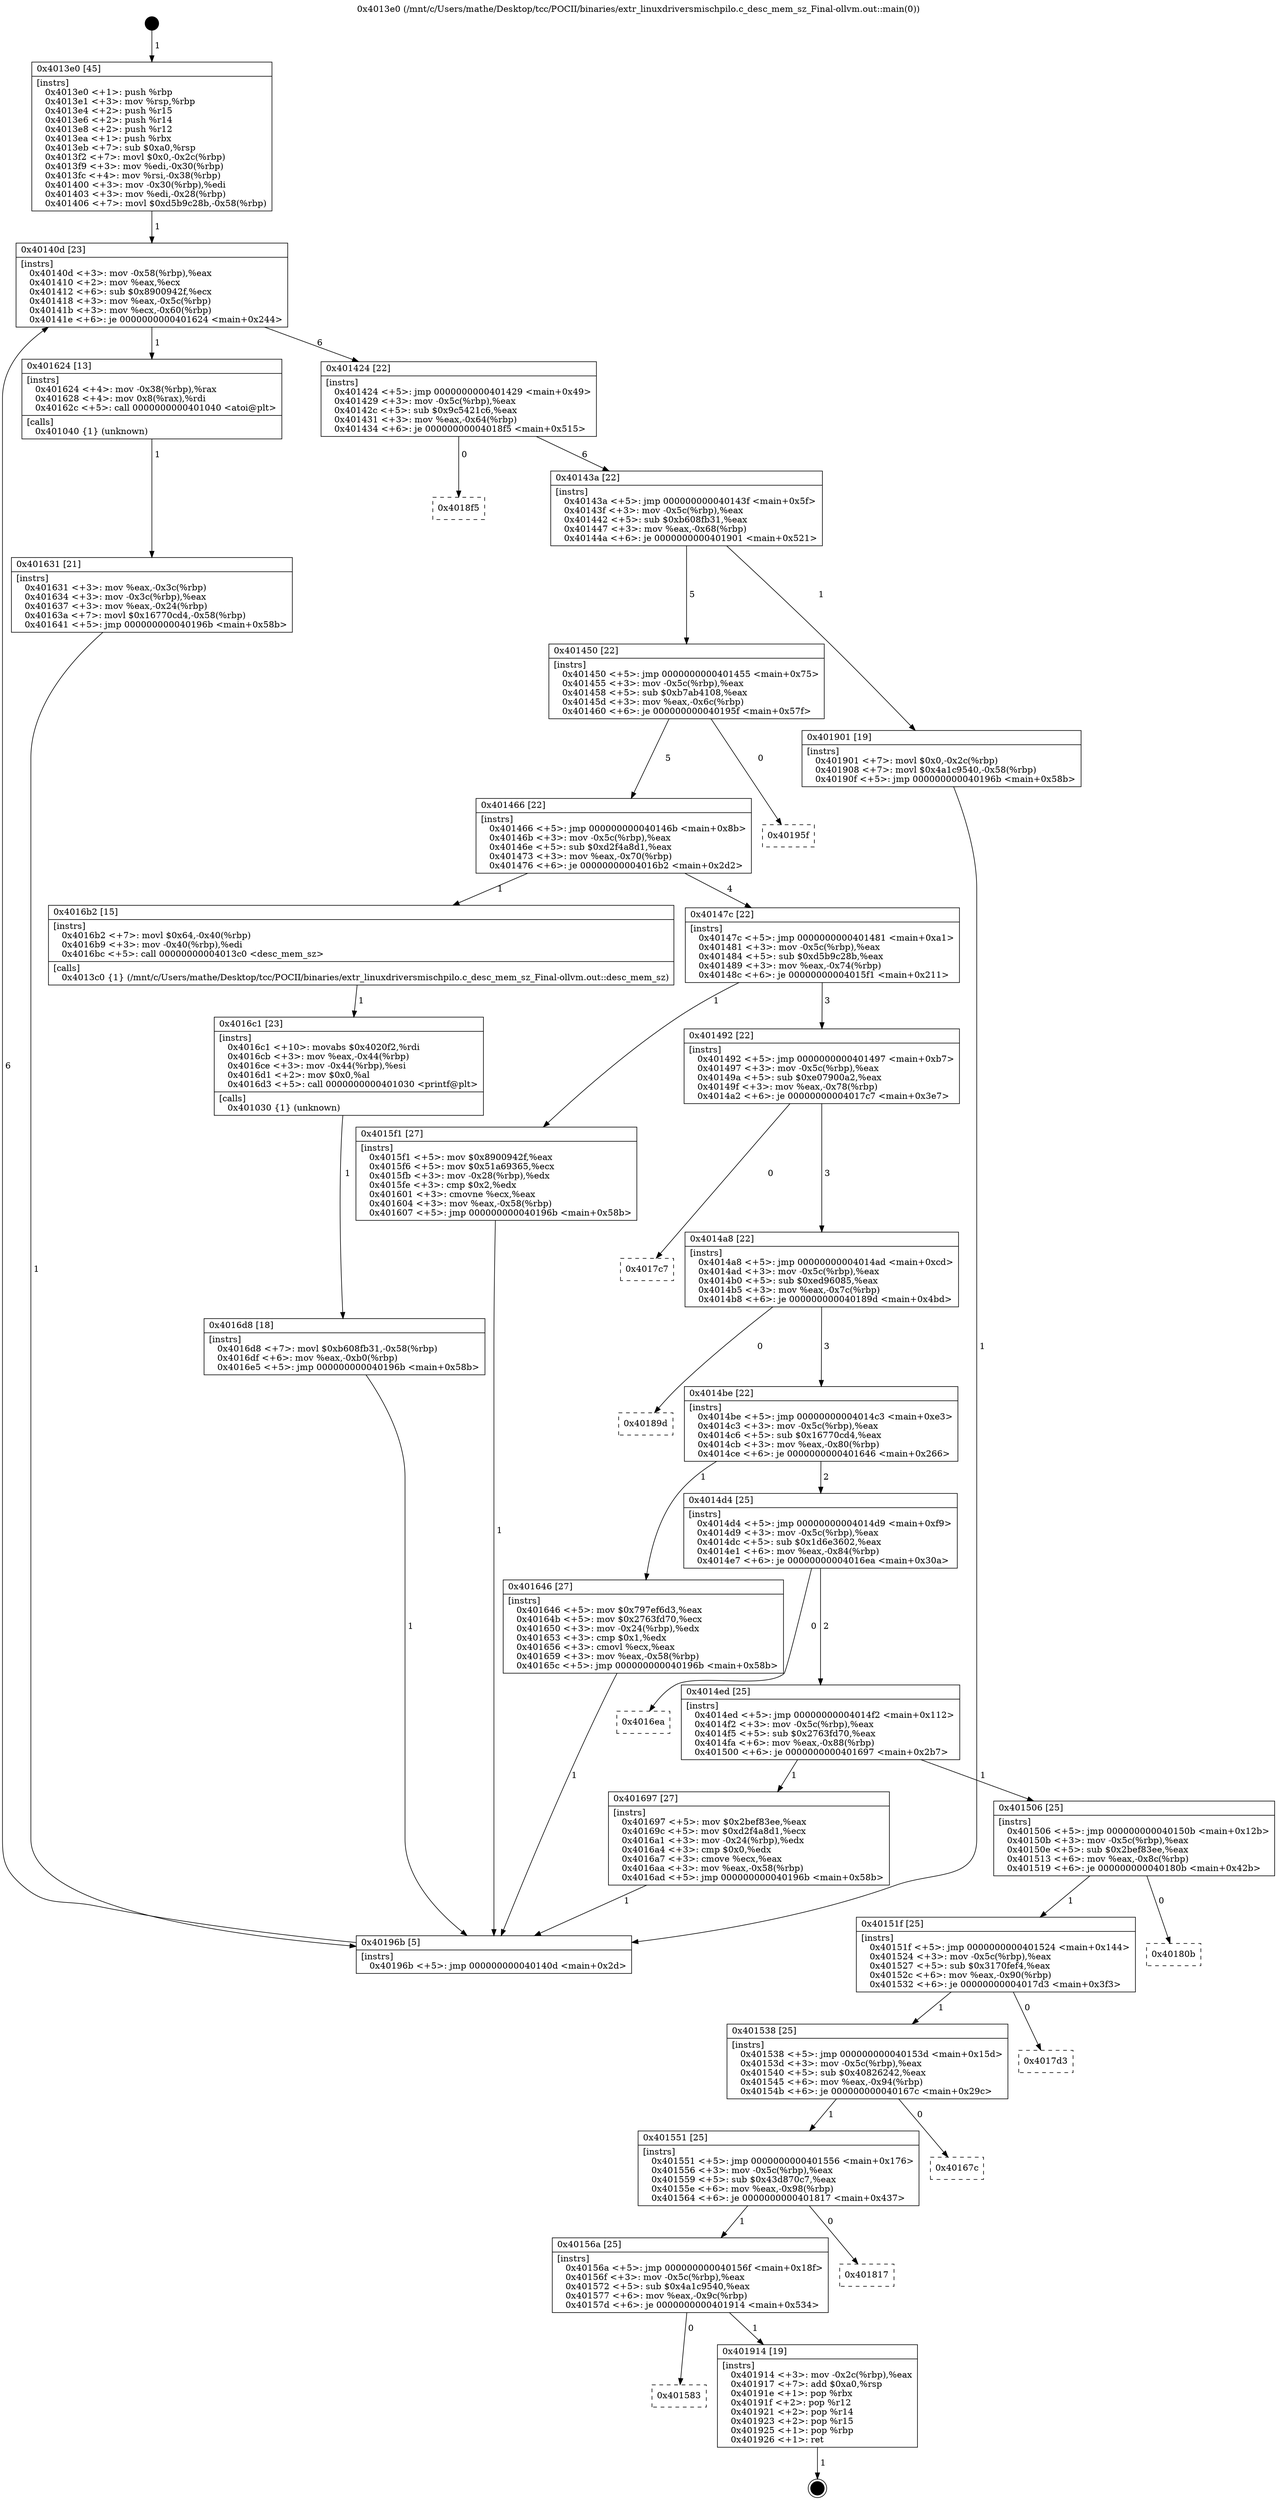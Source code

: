 digraph "0x4013e0" {
  label = "0x4013e0 (/mnt/c/Users/mathe/Desktop/tcc/POCII/binaries/extr_linuxdriversmischpilo.c_desc_mem_sz_Final-ollvm.out::main(0))"
  labelloc = "t"
  node[shape=record]

  Entry [label="",width=0.3,height=0.3,shape=circle,fillcolor=black,style=filled]
  "0x40140d" [label="{
     0x40140d [23]\l
     | [instrs]\l
     &nbsp;&nbsp;0x40140d \<+3\>: mov -0x58(%rbp),%eax\l
     &nbsp;&nbsp;0x401410 \<+2\>: mov %eax,%ecx\l
     &nbsp;&nbsp;0x401412 \<+6\>: sub $0x8900942f,%ecx\l
     &nbsp;&nbsp;0x401418 \<+3\>: mov %eax,-0x5c(%rbp)\l
     &nbsp;&nbsp;0x40141b \<+3\>: mov %ecx,-0x60(%rbp)\l
     &nbsp;&nbsp;0x40141e \<+6\>: je 0000000000401624 \<main+0x244\>\l
  }"]
  "0x401624" [label="{
     0x401624 [13]\l
     | [instrs]\l
     &nbsp;&nbsp;0x401624 \<+4\>: mov -0x38(%rbp),%rax\l
     &nbsp;&nbsp;0x401628 \<+4\>: mov 0x8(%rax),%rdi\l
     &nbsp;&nbsp;0x40162c \<+5\>: call 0000000000401040 \<atoi@plt\>\l
     | [calls]\l
     &nbsp;&nbsp;0x401040 \{1\} (unknown)\l
  }"]
  "0x401424" [label="{
     0x401424 [22]\l
     | [instrs]\l
     &nbsp;&nbsp;0x401424 \<+5\>: jmp 0000000000401429 \<main+0x49\>\l
     &nbsp;&nbsp;0x401429 \<+3\>: mov -0x5c(%rbp),%eax\l
     &nbsp;&nbsp;0x40142c \<+5\>: sub $0x9c5421c6,%eax\l
     &nbsp;&nbsp;0x401431 \<+3\>: mov %eax,-0x64(%rbp)\l
     &nbsp;&nbsp;0x401434 \<+6\>: je 00000000004018f5 \<main+0x515\>\l
  }"]
  Exit [label="",width=0.3,height=0.3,shape=circle,fillcolor=black,style=filled,peripheries=2]
  "0x4018f5" [label="{
     0x4018f5\l
  }", style=dashed]
  "0x40143a" [label="{
     0x40143a [22]\l
     | [instrs]\l
     &nbsp;&nbsp;0x40143a \<+5\>: jmp 000000000040143f \<main+0x5f\>\l
     &nbsp;&nbsp;0x40143f \<+3\>: mov -0x5c(%rbp),%eax\l
     &nbsp;&nbsp;0x401442 \<+5\>: sub $0xb608fb31,%eax\l
     &nbsp;&nbsp;0x401447 \<+3\>: mov %eax,-0x68(%rbp)\l
     &nbsp;&nbsp;0x40144a \<+6\>: je 0000000000401901 \<main+0x521\>\l
  }"]
  "0x401583" [label="{
     0x401583\l
  }", style=dashed]
  "0x401901" [label="{
     0x401901 [19]\l
     | [instrs]\l
     &nbsp;&nbsp;0x401901 \<+7\>: movl $0x0,-0x2c(%rbp)\l
     &nbsp;&nbsp;0x401908 \<+7\>: movl $0x4a1c9540,-0x58(%rbp)\l
     &nbsp;&nbsp;0x40190f \<+5\>: jmp 000000000040196b \<main+0x58b\>\l
  }"]
  "0x401450" [label="{
     0x401450 [22]\l
     | [instrs]\l
     &nbsp;&nbsp;0x401450 \<+5\>: jmp 0000000000401455 \<main+0x75\>\l
     &nbsp;&nbsp;0x401455 \<+3\>: mov -0x5c(%rbp),%eax\l
     &nbsp;&nbsp;0x401458 \<+5\>: sub $0xb7ab4108,%eax\l
     &nbsp;&nbsp;0x40145d \<+3\>: mov %eax,-0x6c(%rbp)\l
     &nbsp;&nbsp;0x401460 \<+6\>: je 000000000040195f \<main+0x57f\>\l
  }"]
  "0x401914" [label="{
     0x401914 [19]\l
     | [instrs]\l
     &nbsp;&nbsp;0x401914 \<+3\>: mov -0x2c(%rbp),%eax\l
     &nbsp;&nbsp;0x401917 \<+7\>: add $0xa0,%rsp\l
     &nbsp;&nbsp;0x40191e \<+1\>: pop %rbx\l
     &nbsp;&nbsp;0x40191f \<+2\>: pop %r12\l
     &nbsp;&nbsp;0x401921 \<+2\>: pop %r14\l
     &nbsp;&nbsp;0x401923 \<+2\>: pop %r15\l
     &nbsp;&nbsp;0x401925 \<+1\>: pop %rbp\l
     &nbsp;&nbsp;0x401926 \<+1\>: ret\l
  }"]
  "0x40195f" [label="{
     0x40195f\l
  }", style=dashed]
  "0x401466" [label="{
     0x401466 [22]\l
     | [instrs]\l
     &nbsp;&nbsp;0x401466 \<+5\>: jmp 000000000040146b \<main+0x8b\>\l
     &nbsp;&nbsp;0x40146b \<+3\>: mov -0x5c(%rbp),%eax\l
     &nbsp;&nbsp;0x40146e \<+5\>: sub $0xd2f4a8d1,%eax\l
     &nbsp;&nbsp;0x401473 \<+3\>: mov %eax,-0x70(%rbp)\l
     &nbsp;&nbsp;0x401476 \<+6\>: je 00000000004016b2 \<main+0x2d2\>\l
  }"]
  "0x40156a" [label="{
     0x40156a [25]\l
     | [instrs]\l
     &nbsp;&nbsp;0x40156a \<+5\>: jmp 000000000040156f \<main+0x18f\>\l
     &nbsp;&nbsp;0x40156f \<+3\>: mov -0x5c(%rbp),%eax\l
     &nbsp;&nbsp;0x401572 \<+5\>: sub $0x4a1c9540,%eax\l
     &nbsp;&nbsp;0x401577 \<+6\>: mov %eax,-0x9c(%rbp)\l
     &nbsp;&nbsp;0x40157d \<+6\>: je 0000000000401914 \<main+0x534\>\l
  }"]
  "0x4016b2" [label="{
     0x4016b2 [15]\l
     | [instrs]\l
     &nbsp;&nbsp;0x4016b2 \<+7\>: movl $0x64,-0x40(%rbp)\l
     &nbsp;&nbsp;0x4016b9 \<+3\>: mov -0x40(%rbp),%edi\l
     &nbsp;&nbsp;0x4016bc \<+5\>: call 00000000004013c0 \<desc_mem_sz\>\l
     | [calls]\l
     &nbsp;&nbsp;0x4013c0 \{1\} (/mnt/c/Users/mathe/Desktop/tcc/POCII/binaries/extr_linuxdriversmischpilo.c_desc_mem_sz_Final-ollvm.out::desc_mem_sz)\l
  }"]
  "0x40147c" [label="{
     0x40147c [22]\l
     | [instrs]\l
     &nbsp;&nbsp;0x40147c \<+5\>: jmp 0000000000401481 \<main+0xa1\>\l
     &nbsp;&nbsp;0x401481 \<+3\>: mov -0x5c(%rbp),%eax\l
     &nbsp;&nbsp;0x401484 \<+5\>: sub $0xd5b9c28b,%eax\l
     &nbsp;&nbsp;0x401489 \<+3\>: mov %eax,-0x74(%rbp)\l
     &nbsp;&nbsp;0x40148c \<+6\>: je 00000000004015f1 \<main+0x211\>\l
  }"]
  "0x401817" [label="{
     0x401817\l
  }", style=dashed]
  "0x4015f1" [label="{
     0x4015f1 [27]\l
     | [instrs]\l
     &nbsp;&nbsp;0x4015f1 \<+5\>: mov $0x8900942f,%eax\l
     &nbsp;&nbsp;0x4015f6 \<+5\>: mov $0x51a69365,%ecx\l
     &nbsp;&nbsp;0x4015fb \<+3\>: mov -0x28(%rbp),%edx\l
     &nbsp;&nbsp;0x4015fe \<+3\>: cmp $0x2,%edx\l
     &nbsp;&nbsp;0x401601 \<+3\>: cmovne %ecx,%eax\l
     &nbsp;&nbsp;0x401604 \<+3\>: mov %eax,-0x58(%rbp)\l
     &nbsp;&nbsp;0x401607 \<+5\>: jmp 000000000040196b \<main+0x58b\>\l
  }"]
  "0x401492" [label="{
     0x401492 [22]\l
     | [instrs]\l
     &nbsp;&nbsp;0x401492 \<+5\>: jmp 0000000000401497 \<main+0xb7\>\l
     &nbsp;&nbsp;0x401497 \<+3\>: mov -0x5c(%rbp),%eax\l
     &nbsp;&nbsp;0x40149a \<+5\>: sub $0xe07900a2,%eax\l
     &nbsp;&nbsp;0x40149f \<+3\>: mov %eax,-0x78(%rbp)\l
     &nbsp;&nbsp;0x4014a2 \<+6\>: je 00000000004017c7 \<main+0x3e7\>\l
  }"]
  "0x40196b" [label="{
     0x40196b [5]\l
     | [instrs]\l
     &nbsp;&nbsp;0x40196b \<+5\>: jmp 000000000040140d \<main+0x2d\>\l
  }"]
  "0x4013e0" [label="{
     0x4013e0 [45]\l
     | [instrs]\l
     &nbsp;&nbsp;0x4013e0 \<+1\>: push %rbp\l
     &nbsp;&nbsp;0x4013e1 \<+3\>: mov %rsp,%rbp\l
     &nbsp;&nbsp;0x4013e4 \<+2\>: push %r15\l
     &nbsp;&nbsp;0x4013e6 \<+2\>: push %r14\l
     &nbsp;&nbsp;0x4013e8 \<+2\>: push %r12\l
     &nbsp;&nbsp;0x4013ea \<+1\>: push %rbx\l
     &nbsp;&nbsp;0x4013eb \<+7\>: sub $0xa0,%rsp\l
     &nbsp;&nbsp;0x4013f2 \<+7\>: movl $0x0,-0x2c(%rbp)\l
     &nbsp;&nbsp;0x4013f9 \<+3\>: mov %edi,-0x30(%rbp)\l
     &nbsp;&nbsp;0x4013fc \<+4\>: mov %rsi,-0x38(%rbp)\l
     &nbsp;&nbsp;0x401400 \<+3\>: mov -0x30(%rbp),%edi\l
     &nbsp;&nbsp;0x401403 \<+3\>: mov %edi,-0x28(%rbp)\l
     &nbsp;&nbsp;0x401406 \<+7\>: movl $0xd5b9c28b,-0x58(%rbp)\l
  }"]
  "0x401631" [label="{
     0x401631 [21]\l
     | [instrs]\l
     &nbsp;&nbsp;0x401631 \<+3\>: mov %eax,-0x3c(%rbp)\l
     &nbsp;&nbsp;0x401634 \<+3\>: mov -0x3c(%rbp),%eax\l
     &nbsp;&nbsp;0x401637 \<+3\>: mov %eax,-0x24(%rbp)\l
     &nbsp;&nbsp;0x40163a \<+7\>: movl $0x16770cd4,-0x58(%rbp)\l
     &nbsp;&nbsp;0x401641 \<+5\>: jmp 000000000040196b \<main+0x58b\>\l
  }"]
  "0x401551" [label="{
     0x401551 [25]\l
     | [instrs]\l
     &nbsp;&nbsp;0x401551 \<+5\>: jmp 0000000000401556 \<main+0x176\>\l
     &nbsp;&nbsp;0x401556 \<+3\>: mov -0x5c(%rbp),%eax\l
     &nbsp;&nbsp;0x401559 \<+5\>: sub $0x43d870c7,%eax\l
     &nbsp;&nbsp;0x40155e \<+6\>: mov %eax,-0x98(%rbp)\l
     &nbsp;&nbsp;0x401564 \<+6\>: je 0000000000401817 \<main+0x437\>\l
  }"]
  "0x4017c7" [label="{
     0x4017c7\l
  }", style=dashed]
  "0x4014a8" [label="{
     0x4014a8 [22]\l
     | [instrs]\l
     &nbsp;&nbsp;0x4014a8 \<+5\>: jmp 00000000004014ad \<main+0xcd\>\l
     &nbsp;&nbsp;0x4014ad \<+3\>: mov -0x5c(%rbp),%eax\l
     &nbsp;&nbsp;0x4014b0 \<+5\>: sub $0xed96085,%eax\l
     &nbsp;&nbsp;0x4014b5 \<+3\>: mov %eax,-0x7c(%rbp)\l
     &nbsp;&nbsp;0x4014b8 \<+6\>: je 000000000040189d \<main+0x4bd\>\l
  }"]
  "0x40167c" [label="{
     0x40167c\l
  }", style=dashed]
  "0x40189d" [label="{
     0x40189d\l
  }", style=dashed]
  "0x4014be" [label="{
     0x4014be [22]\l
     | [instrs]\l
     &nbsp;&nbsp;0x4014be \<+5\>: jmp 00000000004014c3 \<main+0xe3\>\l
     &nbsp;&nbsp;0x4014c3 \<+3\>: mov -0x5c(%rbp),%eax\l
     &nbsp;&nbsp;0x4014c6 \<+5\>: sub $0x16770cd4,%eax\l
     &nbsp;&nbsp;0x4014cb \<+3\>: mov %eax,-0x80(%rbp)\l
     &nbsp;&nbsp;0x4014ce \<+6\>: je 0000000000401646 \<main+0x266\>\l
  }"]
  "0x401538" [label="{
     0x401538 [25]\l
     | [instrs]\l
     &nbsp;&nbsp;0x401538 \<+5\>: jmp 000000000040153d \<main+0x15d\>\l
     &nbsp;&nbsp;0x40153d \<+3\>: mov -0x5c(%rbp),%eax\l
     &nbsp;&nbsp;0x401540 \<+5\>: sub $0x40826242,%eax\l
     &nbsp;&nbsp;0x401545 \<+6\>: mov %eax,-0x94(%rbp)\l
     &nbsp;&nbsp;0x40154b \<+6\>: je 000000000040167c \<main+0x29c\>\l
  }"]
  "0x401646" [label="{
     0x401646 [27]\l
     | [instrs]\l
     &nbsp;&nbsp;0x401646 \<+5\>: mov $0x797ef6d3,%eax\l
     &nbsp;&nbsp;0x40164b \<+5\>: mov $0x2763fd70,%ecx\l
     &nbsp;&nbsp;0x401650 \<+3\>: mov -0x24(%rbp),%edx\l
     &nbsp;&nbsp;0x401653 \<+3\>: cmp $0x1,%edx\l
     &nbsp;&nbsp;0x401656 \<+3\>: cmovl %ecx,%eax\l
     &nbsp;&nbsp;0x401659 \<+3\>: mov %eax,-0x58(%rbp)\l
     &nbsp;&nbsp;0x40165c \<+5\>: jmp 000000000040196b \<main+0x58b\>\l
  }"]
  "0x4014d4" [label="{
     0x4014d4 [25]\l
     | [instrs]\l
     &nbsp;&nbsp;0x4014d4 \<+5\>: jmp 00000000004014d9 \<main+0xf9\>\l
     &nbsp;&nbsp;0x4014d9 \<+3\>: mov -0x5c(%rbp),%eax\l
     &nbsp;&nbsp;0x4014dc \<+5\>: sub $0x1d6e3602,%eax\l
     &nbsp;&nbsp;0x4014e1 \<+6\>: mov %eax,-0x84(%rbp)\l
     &nbsp;&nbsp;0x4014e7 \<+6\>: je 00000000004016ea \<main+0x30a\>\l
  }"]
  "0x4017d3" [label="{
     0x4017d3\l
  }", style=dashed]
  "0x4016ea" [label="{
     0x4016ea\l
  }", style=dashed]
  "0x4014ed" [label="{
     0x4014ed [25]\l
     | [instrs]\l
     &nbsp;&nbsp;0x4014ed \<+5\>: jmp 00000000004014f2 \<main+0x112\>\l
     &nbsp;&nbsp;0x4014f2 \<+3\>: mov -0x5c(%rbp),%eax\l
     &nbsp;&nbsp;0x4014f5 \<+5\>: sub $0x2763fd70,%eax\l
     &nbsp;&nbsp;0x4014fa \<+6\>: mov %eax,-0x88(%rbp)\l
     &nbsp;&nbsp;0x401500 \<+6\>: je 0000000000401697 \<main+0x2b7\>\l
  }"]
  "0x40151f" [label="{
     0x40151f [25]\l
     | [instrs]\l
     &nbsp;&nbsp;0x40151f \<+5\>: jmp 0000000000401524 \<main+0x144\>\l
     &nbsp;&nbsp;0x401524 \<+3\>: mov -0x5c(%rbp),%eax\l
     &nbsp;&nbsp;0x401527 \<+5\>: sub $0x3170fef4,%eax\l
     &nbsp;&nbsp;0x40152c \<+6\>: mov %eax,-0x90(%rbp)\l
     &nbsp;&nbsp;0x401532 \<+6\>: je 00000000004017d3 \<main+0x3f3\>\l
  }"]
  "0x401697" [label="{
     0x401697 [27]\l
     | [instrs]\l
     &nbsp;&nbsp;0x401697 \<+5\>: mov $0x2bef83ee,%eax\l
     &nbsp;&nbsp;0x40169c \<+5\>: mov $0xd2f4a8d1,%ecx\l
     &nbsp;&nbsp;0x4016a1 \<+3\>: mov -0x24(%rbp),%edx\l
     &nbsp;&nbsp;0x4016a4 \<+3\>: cmp $0x0,%edx\l
     &nbsp;&nbsp;0x4016a7 \<+3\>: cmove %ecx,%eax\l
     &nbsp;&nbsp;0x4016aa \<+3\>: mov %eax,-0x58(%rbp)\l
     &nbsp;&nbsp;0x4016ad \<+5\>: jmp 000000000040196b \<main+0x58b\>\l
  }"]
  "0x401506" [label="{
     0x401506 [25]\l
     | [instrs]\l
     &nbsp;&nbsp;0x401506 \<+5\>: jmp 000000000040150b \<main+0x12b\>\l
     &nbsp;&nbsp;0x40150b \<+3\>: mov -0x5c(%rbp),%eax\l
     &nbsp;&nbsp;0x40150e \<+5\>: sub $0x2bef83ee,%eax\l
     &nbsp;&nbsp;0x401513 \<+6\>: mov %eax,-0x8c(%rbp)\l
     &nbsp;&nbsp;0x401519 \<+6\>: je 000000000040180b \<main+0x42b\>\l
  }"]
  "0x4016c1" [label="{
     0x4016c1 [23]\l
     | [instrs]\l
     &nbsp;&nbsp;0x4016c1 \<+10\>: movabs $0x4020f2,%rdi\l
     &nbsp;&nbsp;0x4016cb \<+3\>: mov %eax,-0x44(%rbp)\l
     &nbsp;&nbsp;0x4016ce \<+3\>: mov -0x44(%rbp),%esi\l
     &nbsp;&nbsp;0x4016d1 \<+2\>: mov $0x0,%al\l
     &nbsp;&nbsp;0x4016d3 \<+5\>: call 0000000000401030 \<printf@plt\>\l
     | [calls]\l
     &nbsp;&nbsp;0x401030 \{1\} (unknown)\l
  }"]
  "0x4016d8" [label="{
     0x4016d8 [18]\l
     | [instrs]\l
     &nbsp;&nbsp;0x4016d8 \<+7\>: movl $0xb608fb31,-0x58(%rbp)\l
     &nbsp;&nbsp;0x4016df \<+6\>: mov %eax,-0xb0(%rbp)\l
     &nbsp;&nbsp;0x4016e5 \<+5\>: jmp 000000000040196b \<main+0x58b\>\l
  }"]
  "0x40180b" [label="{
     0x40180b\l
  }", style=dashed]
  Entry -> "0x4013e0" [label=" 1"]
  "0x40140d" -> "0x401624" [label=" 1"]
  "0x40140d" -> "0x401424" [label=" 6"]
  "0x401914" -> Exit [label=" 1"]
  "0x401424" -> "0x4018f5" [label=" 0"]
  "0x401424" -> "0x40143a" [label=" 6"]
  "0x40156a" -> "0x401583" [label=" 0"]
  "0x40143a" -> "0x401901" [label=" 1"]
  "0x40143a" -> "0x401450" [label=" 5"]
  "0x40156a" -> "0x401914" [label=" 1"]
  "0x401450" -> "0x40195f" [label=" 0"]
  "0x401450" -> "0x401466" [label=" 5"]
  "0x401551" -> "0x40156a" [label=" 1"]
  "0x401466" -> "0x4016b2" [label=" 1"]
  "0x401466" -> "0x40147c" [label=" 4"]
  "0x401551" -> "0x401817" [label=" 0"]
  "0x40147c" -> "0x4015f1" [label=" 1"]
  "0x40147c" -> "0x401492" [label=" 3"]
  "0x4015f1" -> "0x40196b" [label=" 1"]
  "0x4013e0" -> "0x40140d" [label=" 1"]
  "0x40196b" -> "0x40140d" [label=" 6"]
  "0x401624" -> "0x401631" [label=" 1"]
  "0x401631" -> "0x40196b" [label=" 1"]
  "0x401538" -> "0x401551" [label=" 1"]
  "0x401492" -> "0x4017c7" [label=" 0"]
  "0x401492" -> "0x4014a8" [label=" 3"]
  "0x401538" -> "0x40167c" [label=" 0"]
  "0x4014a8" -> "0x40189d" [label=" 0"]
  "0x4014a8" -> "0x4014be" [label=" 3"]
  "0x40151f" -> "0x401538" [label=" 1"]
  "0x4014be" -> "0x401646" [label=" 1"]
  "0x4014be" -> "0x4014d4" [label=" 2"]
  "0x401646" -> "0x40196b" [label=" 1"]
  "0x40151f" -> "0x4017d3" [label=" 0"]
  "0x4014d4" -> "0x4016ea" [label=" 0"]
  "0x4014d4" -> "0x4014ed" [label=" 2"]
  "0x401506" -> "0x40151f" [label=" 1"]
  "0x4014ed" -> "0x401697" [label=" 1"]
  "0x4014ed" -> "0x401506" [label=" 1"]
  "0x401697" -> "0x40196b" [label=" 1"]
  "0x4016b2" -> "0x4016c1" [label=" 1"]
  "0x4016c1" -> "0x4016d8" [label=" 1"]
  "0x4016d8" -> "0x40196b" [label=" 1"]
  "0x401901" -> "0x40196b" [label=" 1"]
  "0x401506" -> "0x40180b" [label=" 0"]
}
